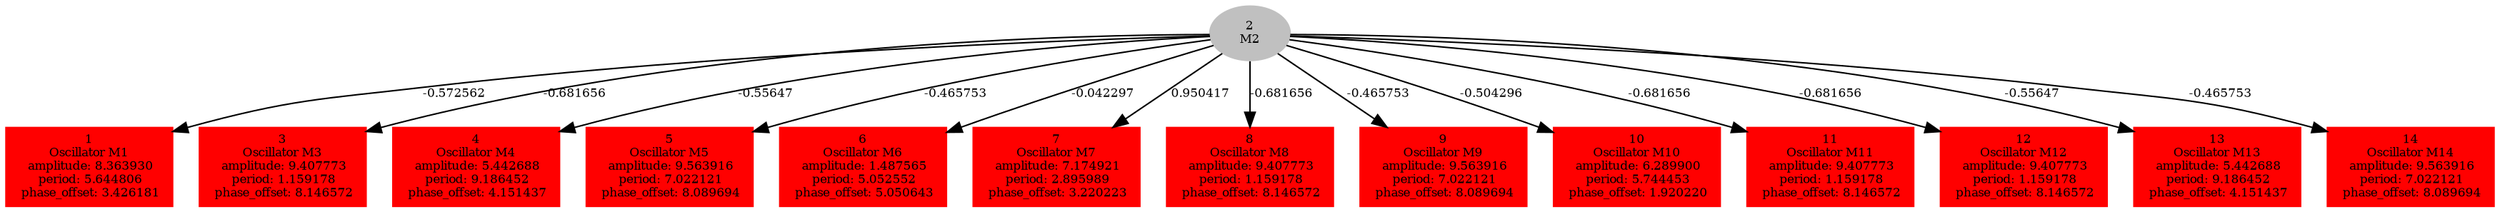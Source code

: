  digraph g{ forcelabels=true;
1 [label=<1<BR />Oscillator M1<BR /> amplitude: 8.363930<BR /> period: 5.644806<BR /> phase_offset: 3.426181>, shape=box,color=red,style=filled,fontsize=8];
2[label=<2<BR/>M2>,color="grey",style=filled,fontsize=8];
3 [label=<3<BR />Oscillator M3<BR /> amplitude: 9.407773<BR /> period: 1.159178<BR /> phase_offset: 8.146572>, shape=box,color=red,style=filled,fontsize=8];
4 [label=<4<BR />Oscillator M4<BR /> amplitude: 5.442688<BR /> period: 9.186452<BR /> phase_offset: 4.151437>, shape=box,color=red,style=filled,fontsize=8];
5 [label=<5<BR />Oscillator M5<BR /> amplitude: 9.563916<BR /> period: 7.022121<BR /> phase_offset: 8.089694>, shape=box,color=red,style=filled,fontsize=8];
6 [label=<6<BR />Oscillator M6<BR /> amplitude: 1.487565<BR /> period: 5.052552<BR /> phase_offset: 5.050643>, shape=box,color=red,style=filled,fontsize=8];
7 [label=<7<BR />Oscillator M7<BR /> amplitude: 7.174921<BR /> period: 2.895989<BR /> phase_offset: 3.220223>, shape=box,color=red,style=filled,fontsize=8];
8 [label=<8<BR />Oscillator M8<BR /> amplitude: 9.407773<BR /> period: 1.159178<BR /> phase_offset: 8.146572>, shape=box,color=red,style=filled,fontsize=8];
9 [label=<9<BR />Oscillator M9<BR /> amplitude: 9.563916<BR /> period: 7.022121<BR /> phase_offset: 8.089694>, shape=box,color=red,style=filled,fontsize=8];
10 [label=<10<BR />Oscillator M10<BR /> amplitude: 6.289900<BR /> period: 5.744453<BR /> phase_offset: 1.920220>, shape=box,color=red,style=filled,fontsize=8];
11 [label=<11<BR />Oscillator M11<BR /> amplitude: 9.407773<BR /> period: 1.159178<BR /> phase_offset: 8.146572>, shape=box,color=red,style=filled,fontsize=8];
12 [label=<12<BR />Oscillator M12<BR /> amplitude: 9.407773<BR /> period: 1.159178<BR /> phase_offset: 8.146572>, shape=box,color=red,style=filled,fontsize=8];
13 [label=<13<BR />Oscillator M13<BR /> amplitude: 5.442688<BR /> period: 9.186452<BR /> phase_offset: 4.151437>, shape=box,color=red,style=filled,fontsize=8];
14 [label=<14<BR />Oscillator M14<BR /> amplitude: 9.563916<BR /> period: 7.022121<BR /> phase_offset: 8.089694>, shape=box,color=red,style=filled,fontsize=8];
2 -> 1[label="-0.572562 ",fontsize="8"];
2 -> 3[label="-0.681656 ",fontsize="8"];
2 -> 4[label="-0.55647 ",fontsize="8"];
2 -> 5[label="-0.465753 ",fontsize="8"];
2 -> 6[label="-0.042297 ",fontsize="8"];
2 -> 7[label="0.950417 ",fontsize="8"];
2 -> 8[label="-0.681656 ",fontsize="8"];
2 -> 9[label="-0.465753 ",fontsize="8"];
2 -> 10[label="-0.504296 ",fontsize="8"];
2 -> 11[label="-0.681656 ",fontsize="8"];
2 -> 12[label="-0.681656 ",fontsize="8"];
2 -> 13[label="-0.55647 ",fontsize="8"];
2 -> 14[label="-0.465753 ",fontsize="8"];
 }
